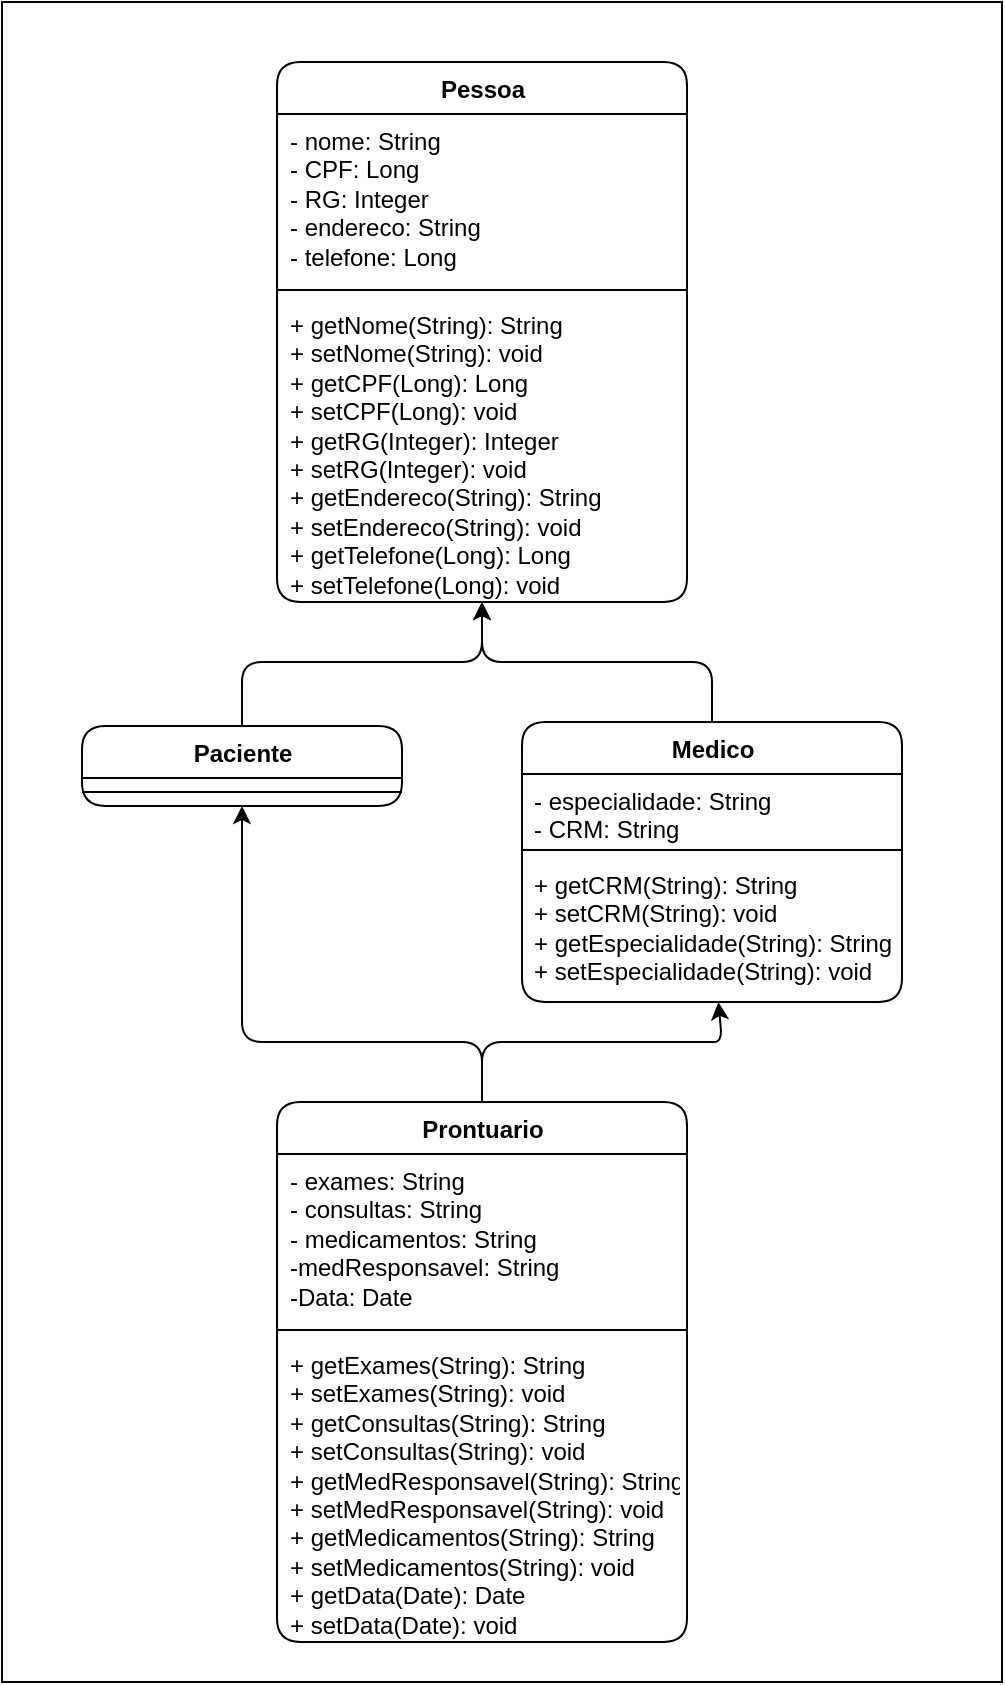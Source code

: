 <mxfile>
    <diagram id="p4B_chuQpdok4x23r5Ak" name="UseCases">
        <mxGraphModel dx="844" dy="714" grid="1" gridSize="10" guides="1" tooltips="1" connect="1" arrows="1" fold="1" page="1" pageScale="1" pageWidth="850" pageHeight="1100" math="0" shadow="0">
            <root>
                <mxCell id="0"/>
                <mxCell id="1" parent="0"/>
                <mxCell id="2" value="" style="rounded=0;whiteSpace=wrap;html=1;" parent="1" vertex="1">
                    <mxGeometry x="150" y="120" width="500" height="840" as="geometry"/>
                </mxCell>
                <mxCell id="23" value="Pessoa" style="swimlane;fontStyle=1;align=center;verticalAlign=top;childLayout=stackLayout;horizontal=1;startSize=26;horizontalStack=0;resizeParent=1;resizeParentMax=0;resizeLast=0;collapsible=1;marginBottom=0;rounded=1;shadow=0;glass=0;labelBackgroundColor=none;labelBorderColor=none;sketch=0;strokeColor=default;fillColor=none;gradientColor=none;html=1;swimlaneLine=1;" parent="1" vertex="1">
                    <mxGeometry x="287.5" y="150" width="205" height="270" as="geometry"/>
                </mxCell>
                <mxCell id="24" value="- nome: String&lt;br&gt;- CPF: Long&lt;br&gt;- RG: Integer&lt;br&gt;- endereco: String&lt;br&gt;- telefone: Long" style="text;strokeColor=none;fillColor=none;align=left;verticalAlign=top;spacingLeft=4;spacingRight=4;overflow=hidden;rotatable=0;points=[[0,0.5],[1,0.5]];portConstraint=eastwest;rounded=1;shadow=0;glass=0;labelBackgroundColor=none;labelBorderColor=none;sketch=0;html=1;" parent="23" vertex="1">
                    <mxGeometry y="26" width="205" height="84" as="geometry"/>
                </mxCell>
                <mxCell id="25" value="" style="line;strokeWidth=1;fillColor=none;align=left;verticalAlign=middle;spacingTop=-1;spacingLeft=3;spacingRight=3;rotatable=0;labelPosition=right;points=[];portConstraint=eastwest;strokeColor=inherit;rounded=1;shadow=0;glass=0;labelBackgroundColor=none;labelBorderColor=default;sketch=0;html=1;" parent="23" vertex="1">
                    <mxGeometry y="110" width="205" height="8" as="geometry"/>
                </mxCell>
                <mxCell id="26" value="+ getNome(String): String&lt;br&gt;+ setNome(String): void&lt;br&gt;+ getCPF(Long): Long&lt;br&gt;+ setCPF(Long): void&lt;br&gt;+ getRG(Integer): Integer&lt;br&gt;+ setRG(Integer): void&lt;br&gt;+ getEndereco(String): String&lt;br&gt;+ setEndereco(String): void&lt;br&gt;+ getTelefone(Long): Long&lt;br&gt;+ setTelefone(Long): void" style="text;strokeColor=none;fillColor=none;align=left;verticalAlign=top;spacingLeft=4;spacingRight=4;overflow=hidden;rotatable=0;points=[[0,0.5],[1,0.5]];portConstraint=eastwest;rounded=1;shadow=0;glass=0;labelBackgroundColor=none;labelBorderColor=none;sketch=0;html=1;" parent="23" vertex="1">
                    <mxGeometry y="118" width="205" height="152" as="geometry"/>
                </mxCell>
                <mxCell id="42" style="edgeStyle=none;html=1;" parent="1" source="32" target="26" edge="1">
                    <mxGeometry relative="1" as="geometry">
                        <mxPoint x="390" y="420" as="targetPoint"/>
                        <Array as="points">
                            <mxPoint x="270" y="450"/>
                            <mxPoint x="390" y="450"/>
                        </Array>
                    </mxGeometry>
                </mxCell>
                <mxCell id="32" value="Paciente" style="swimlane;fontStyle=1;align=center;verticalAlign=top;childLayout=stackLayout;horizontal=1;startSize=26;horizontalStack=0;resizeParent=1;resizeParentMax=0;resizeLast=0;collapsible=1;marginBottom=0;rounded=1;shadow=0;glass=0;labelBackgroundColor=none;labelBorderColor=none;sketch=0;strokeColor=default;fillColor=none;gradientColor=none;html=1;swimlaneLine=1;" parent="1" vertex="1">
                    <mxGeometry x="190" y="482" width="160" height="40" as="geometry"/>
                </mxCell>
                <mxCell id="34" value="" style="line;strokeWidth=1;fillColor=none;align=left;verticalAlign=middle;spacingTop=-1;spacingLeft=3;spacingRight=3;rotatable=0;labelPosition=right;points=[];portConstraint=eastwest;strokeColor=inherit;rounded=1;shadow=0;glass=0;labelBackgroundColor=none;labelBorderColor=default;sketch=0;html=1;" parent="32" vertex="1">
                    <mxGeometry y="26" width="160" height="14" as="geometry"/>
                </mxCell>
                <mxCell id="41" style="edgeStyle=none;html=1;" parent="1" source="36" target="26" edge="1">
                    <mxGeometry relative="1" as="geometry">
                        <Array as="points">
                            <mxPoint x="505" y="450"/>
                            <mxPoint x="390" y="450"/>
                        </Array>
                    </mxGeometry>
                </mxCell>
                <mxCell id="36" value="Medico" style="swimlane;fontStyle=1;align=center;verticalAlign=top;childLayout=stackLayout;horizontal=1;startSize=26;horizontalStack=0;resizeParent=1;resizeParentMax=0;resizeLast=0;collapsible=1;marginBottom=0;rounded=1;shadow=0;glass=0;labelBackgroundColor=none;labelBorderColor=none;sketch=0;strokeColor=default;fillColor=none;gradientColor=none;html=1;" parent="1" vertex="1">
                    <mxGeometry x="410" y="480" width="190" height="140" as="geometry"/>
                </mxCell>
                <mxCell id="37" value="- especialidade: String&lt;br&gt;- CRM: String" style="text;strokeColor=none;fillColor=none;align=left;verticalAlign=top;spacingLeft=4;spacingRight=4;overflow=hidden;rotatable=0;points=[[0,0.5],[1,0.5]];portConstraint=eastwest;rounded=1;shadow=0;glass=0;labelBackgroundColor=none;labelBorderColor=none;sketch=0;html=1;" parent="36" vertex="1">
                    <mxGeometry y="26" width="190" height="34" as="geometry"/>
                </mxCell>
                <mxCell id="38" value="" style="line;strokeWidth=1;fillColor=none;align=left;verticalAlign=middle;spacingTop=-1;spacingLeft=3;spacingRight=3;rotatable=0;labelPosition=right;points=[];portConstraint=eastwest;strokeColor=inherit;rounded=1;shadow=0;glass=0;labelBackgroundColor=none;labelBorderColor=none;sketch=0;html=1;" parent="36" vertex="1">
                    <mxGeometry y="60" width="190" height="8" as="geometry"/>
                </mxCell>
                <mxCell id="39" value="+ getCRM(String): String&lt;br&gt;+ setCRM(String): void&lt;br&gt;+ getEspecialidade(String): String&lt;br&gt;+ setEspecialidade(String): void" style="text;strokeColor=none;fillColor=none;align=left;verticalAlign=top;spacingLeft=4;spacingRight=4;overflow=hidden;rotatable=0;points=[[0,0.5],[1,0.5]];portConstraint=eastwest;rounded=1;shadow=0;glass=0;labelBackgroundColor=none;labelBorderColor=none;sketch=0;html=1;" parent="36" vertex="1">
                    <mxGeometry y="68" width="190" height="72" as="geometry"/>
                </mxCell>
                <mxCell id="47" style="edgeStyle=none;html=1;" parent="1" source="53" target="39" edge="1">
                    <mxGeometry relative="1" as="geometry">
                        <Array as="points">
                            <mxPoint x="390" y="640"/>
                            <mxPoint x="494" y="640"/>
                            <mxPoint x="510" y="640"/>
                        </Array>
                        <mxPoint x="390" y="670" as="sourcePoint"/>
                    </mxGeometry>
                </mxCell>
                <mxCell id="48" style="edgeStyle=none;html=1;" parent="1" source="53" target="32" edge="1">
                    <mxGeometry relative="1" as="geometry">
                        <mxPoint x="270.0" y="548.0" as="targetPoint"/>
                        <Array as="points">
                            <mxPoint x="390" y="640"/>
                            <mxPoint x="270" y="640"/>
                        </Array>
                        <mxPoint x="390" y="670" as="sourcePoint"/>
                    </mxGeometry>
                </mxCell>
                <mxCell id="53" value="Prontuario" style="swimlane;fontStyle=1;align=center;verticalAlign=top;childLayout=stackLayout;horizontal=1;startSize=26;horizontalStack=0;resizeParent=1;resizeParentMax=0;resizeLast=0;collapsible=1;marginBottom=0;rounded=1;shadow=0;glass=0;labelBackgroundColor=none;labelBorderColor=none;sketch=0;strokeColor=default;fillColor=none;gradientColor=none;html=1;swimlaneLine=1;" vertex="1" parent="1">
                    <mxGeometry x="287.5" y="670" width="205" height="270" as="geometry"/>
                </mxCell>
                <mxCell id="54" value="- exames: String&lt;br&gt;- consultas: String&lt;br&gt;- medicamentos: String&lt;br&gt;-medResponsavel: String&lt;br&gt;-Data: Date" style="text;strokeColor=none;fillColor=none;align=left;verticalAlign=top;spacingLeft=4;spacingRight=4;overflow=hidden;rotatable=0;points=[[0,0.5],[1,0.5]];portConstraint=eastwest;rounded=1;shadow=0;glass=0;labelBackgroundColor=none;labelBorderColor=none;sketch=0;html=1;" vertex="1" parent="53">
                    <mxGeometry y="26" width="205" height="84" as="geometry"/>
                </mxCell>
                <mxCell id="55" value="" style="line;strokeWidth=1;fillColor=none;align=left;verticalAlign=middle;spacingTop=-1;spacingLeft=3;spacingRight=3;rotatable=0;labelPosition=right;points=[];portConstraint=eastwest;strokeColor=inherit;rounded=1;shadow=0;glass=0;labelBackgroundColor=none;labelBorderColor=default;sketch=0;html=1;" vertex="1" parent="53">
                    <mxGeometry y="110" width="205" height="8" as="geometry"/>
                </mxCell>
                <mxCell id="56" value="+ getExames(String): String&lt;br&gt;+ setExames(String): void&lt;br&gt;+ getConsultas(String): String&lt;br&gt;+ setConsultas(String): void&lt;br&gt;+ getMedResponsavel(String): String&lt;br&gt;+ setMedResponsavel(String): void&lt;br&gt;+ getMedicamentos(String): String&lt;br&gt;+ setMedicamentos(String): void&lt;br&gt;+ getData(Date): Date&lt;br&gt;+ setData(Date): void" style="text;strokeColor=none;fillColor=none;align=left;verticalAlign=top;spacingLeft=4;spacingRight=4;overflow=hidden;rotatable=0;points=[[0,0.5],[1,0.5]];portConstraint=eastwest;rounded=1;shadow=0;glass=0;labelBackgroundColor=none;labelBorderColor=none;sketch=0;html=1;" vertex="1" parent="53">
                    <mxGeometry y="118" width="205" height="152" as="geometry"/>
                </mxCell>
            </root>
        </mxGraphModel>
    </diagram>
</mxfile>